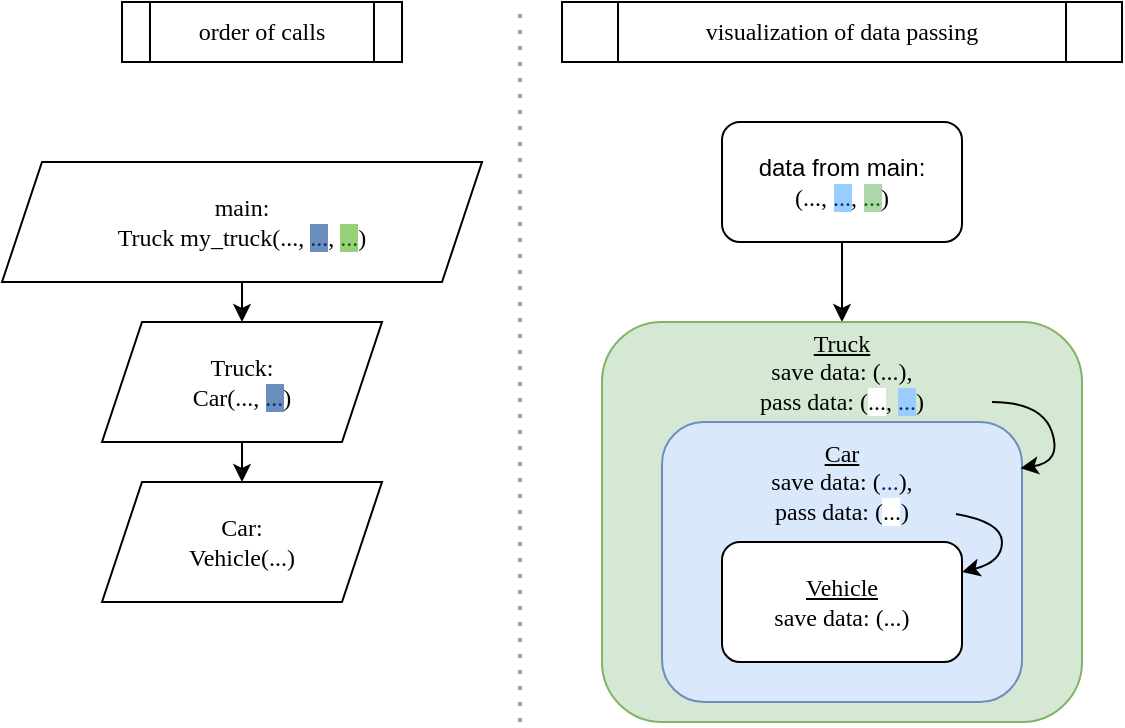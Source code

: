 <mxfile version="26.2.2">
  <diagram name="Page-1" id="MI8lY72-LK8SvlarRPz7">
    <mxGraphModel dx="657" dy="469" grid="1" gridSize="10" guides="1" tooltips="1" connect="1" arrows="1" fold="1" page="1" pageScale="1" pageWidth="640" pageHeight="440" math="0" shadow="0">
      <root>
        <mxCell id="0" />
        <mxCell id="1" parent="0" />
        <mxCell id="0-Ndp78_rGKsbEgcbSae-8" style="edgeStyle=orthogonalEdgeStyle;rounded=0;orthogonalLoop=1;jettySize=auto;html=1;exitX=0.5;exitY=1;exitDx=0;exitDy=0;entryX=0.5;entryY=0;entryDx=0;entryDy=0;" parent="1" source="0-Ndp78_rGKsbEgcbSae-5" target="0-Ndp78_rGKsbEgcbSae-7" edge="1">
          <mxGeometry relative="1" as="geometry" />
        </mxCell>
        <mxCell id="0-Ndp78_rGKsbEgcbSae-5" value="&lt;font face=&quot;Hack&quot;&gt;main:&lt;/font&gt;&lt;div&gt;&lt;font face=&quot;Hack&quot;&gt;Truck my_truck(..., &lt;font style=&quot;background-color: rgb(108, 142, 191); color: rgb(0, 51, 102);&quot;&gt;...&lt;/font&gt;, &lt;font style=&quot;background-color: rgb(151, 208, 119); color: rgb(0, 102, 0);&quot;&gt;...&lt;/font&gt;)&lt;/font&gt;&lt;/div&gt;" style="shape=parallelogram;perimeter=parallelogramPerimeter;whiteSpace=wrap;html=1;fixedSize=1;" parent="1" vertex="1">
          <mxGeometry x="40" y="120" width="240" height="60" as="geometry" />
        </mxCell>
        <mxCell id="0-Ndp78_rGKsbEgcbSae-10" style="edgeStyle=orthogonalEdgeStyle;rounded=0;orthogonalLoop=1;jettySize=auto;html=1;exitX=0.5;exitY=1;exitDx=0;exitDy=0;entryX=0.5;entryY=0;entryDx=0;entryDy=0;" parent="1" source="0-Ndp78_rGKsbEgcbSae-7" target="0-Ndp78_rGKsbEgcbSae-9" edge="1">
          <mxGeometry relative="1" as="geometry" />
        </mxCell>
        <mxCell id="0-Ndp78_rGKsbEgcbSae-7" value="&lt;font face=&quot;Hack&quot;&gt;Truck:&lt;/font&gt;&lt;div&gt;&lt;font face=&quot;Hack&quot;&gt;Car(..., &lt;font style=&quot;background-color: rgb(108, 142, 191); color: rgb(0, 51, 102);&quot;&gt;...&lt;/font&gt;)&lt;/font&gt;&lt;/div&gt;" style="shape=parallelogram;perimeter=parallelogramPerimeter;whiteSpace=wrap;html=1;fixedSize=1;" parent="1" vertex="1">
          <mxGeometry x="90" y="200" width="140" height="60" as="geometry" />
        </mxCell>
        <mxCell id="0-Ndp78_rGKsbEgcbSae-9" value="&lt;font face=&quot;Hack&quot;&gt;Car:&lt;/font&gt;&lt;div&gt;&lt;font face=&quot;Hack&quot;&gt;Vehicle(...)&lt;/font&gt;&lt;/div&gt;" style="shape=parallelogram;perimeter=parallelogramPerimeter;whiteSpace=wrap;html=1;fixedSize=1;" parent="1" vertex="1">
          <mxGeometry x="90" y="280" width="140" height="60" as="geometry" />
        </mxCell>
        <mxCell id="0-Ndp78_rGKsbEgcbSae-11" value="&lt;font face=&quot;Hack&quot;&gt;order of calls&lt;/font&gt;" style="shape=process;whiteSpace=wrap;html=1;backgroundOutline=1;" parent="1" vertex="1">
          <mxGeometry x="100" y="40" width="140" height="30" as="geometry" />
        </mxCell>
        <mxCell id="0-Ndp78_rGKsbEgcbSae-12" value="&lt;font face=&quot;Hack&quot;&gt;visualization of data passing&lt;/font&gt;" style="shape=process;whiteSpace=wrap;html=1;backgroundOutline=1;" parent="1" vertex="1">
          <mxGeometry x="320" y="40" width="280" height="30" as="geometry" />
        </mxCell>
        <mxCell id="0-Ndp78_rGKsbEgcbSae-21" style="edgeStyle=orthogonalEdgeStyle;rounded=0;orthogonalLoop=1;jettySize=auto;html=1;exitX=0.5;exitY=1;exitDx=0;exitDy=0;entryX=0.5;entryY=0;entryDx=0;entryDy=0;" parent="1" source="0-Ndp78_rGKsbEgcbSae-15" target="0-Ndp78_rGKsbEgcbSae-1" edge="1">
          <mxGeometry relative="1" as="geometry" />
        </mxCell>
        <mxCell id="0-Ndp78_rGKsbEgcbSae-15" value="data from main:&lt;div&gt;&lt;span style=&quot;font-family: Hack;&quot;&gt;(...,&amp;nbsp;&lt;/span&gt;&lt;font style=&quot;font-family: Hack; color: rgb(0, 51, 102); background-color: rgb(153, 204, 255);&quot;&gt;...&lt;/font&gt;&lt;span style=&quot;font-family: Hack;&quot;&gt;,&amp;nbsp;&lt;/span&gt;&lt;font style=&quot;font-family: Hack; color: rgb(0, 102, 0); background-color: rgb(173, 215, 171);&quot;&gt;...&lt;/font&gt;&lt;font style=&quot;font-family: Hack; color: rgb(0, 0, 0);&quot;&gt;)&lt;/font&gt;&lt;/div&gt;" style="rounded=1;whiteSpace=wrap;html=1;" parent="1" vertex="1">
          <mxGeometry x="400" y="100" width="120" height="60" as="geometry" />
        </mxCell>
        <mxCell id="0-Ndp78_rGKsbEgcbSae-20" value="" style="group" parent="1" vertex="1" connectable="0">
          <mxGeometry x="340" y="200" width="240" height="200" as="geometry" />
        </mxCell>
        <mxCell id="0-Ndp78_rGKsbEgcbSae-1" value="&lt;font face=&quot;Hack&quot;&gt;&lt;u&gt;Truck&lt;/u&gt;&lt;/font&gt;&lt;div&gt;&lt;font face=&quot;Hack&quot;&gt;save data: (...),&lt;/font&gt;&lt;/div&gt;&lt;div&gt;&lt;font face=&quot;Hack&quot;&gt;pass data: (&lt;span style=&quot;background-color: light-dark(#ffffff, var(--ge-dark-color, #121212));&quot;&gt;&lt;font style=&quot;color: rgb(0, 0, 0);&quot;&gt;...&lt;/font&gt;&lt;/span&gt;, &lt;font style=&quot;background-color: rgb(153, 204, 255); color: rgb(0, 51, 102);&quot;&gt;...&lt;/font&gt;)&lt;/font&gt;&lt;/div&gt;" style="rounded=1;whiteSpace=wrap;html=1;fillColor=#d5e8d4;strokeColor=#82b366;spacingTop=-150;" parent="0-Ndp78_rGKsbEgcbSae-20" vertex="1">
          <mxGeometry width="240" height="200" as="geometry" />
        </mxCell>
        <mxCell id="0-Ndp78_rGKsbEgcbSae-18" value="" style="group" parent="0-Ndp78_rGKsbEgcbSae-20" vertex="1" connectable="0">
          <mxGeometry x="30" y="50" width="180" height="140" as="geometry" />
        </mxCell>
        <mxCell id="0-Ndp78_rGKsbEgcbSae-13" value="&lt;font face=&quot;Hack&quot;&gt;&lt;u&gt;Car&lt;/u&gt;&lt;/font&gt;&lt;div&gt;&lt;font face=&quot;Hack&quot;&gt;save data: (&lt;font style=&quot;color: rgb(0, 51, 102);&quot;&gt;...&lt;/font&gt;),&lt;/font&gt;&lt;/div&gt;&lt;div&gt;&lt;font face=&quot;Hack&quot;&gt;pass data: (&lt;span style=&quot;background-color: light-dark(#ffffff, var(--ge-dark-color, #121212));&quot;&gt;...&lt;/span&gt;)&lt;/font&gt;&lt;/div&gt;" style="rounded=1;whiteSpace=wrap;html=1;fillColor=#dae8fc;strokeColor=#6c8ebf;spacingTop=-80;" parent="0-Ndp78_rGKsbEgcbSae-18" vertex="1">
          <mxGeometry width="180" height="140" as="geometry" />
        </mxCell>
        <mxCell id="0-Ndp78_rGKsbEgcbSae-14" value="&lt;font face=&quot;Hack&quot;&gt;&lt;u&gt;Vehicle&lt;/u&gt;&lt;/font&gt;&lt;div&gt;&lt;font face=&quot;Hack&quot;&gt;save data: (...)&lt;/font&gt;&lt;/div&gt;" style="rounded=1;whiteSpace=wrap;html=1;" parent="0-Ndp78_rGKsbEgcbSae-18" vertex="1">
          <mxGeometry x="30" y="60" width="120" height="60" as="geometry" />
        </mxCell>
        <mxCell id="0-Ndp78_rGKsbEgcbSae-17" value="" style="curved=1;endArrow=classic;html=1;rounded=0;entryX=1;entryY=0.25;entryDx=0;entryDy=0;" parent="0-Ndp78_rGKsbEgcbSae-18" target="0-Ndp78_rGKsbEgcbSae-14" edge="1">
          <mxGeometry width="50" height="50" relative="1" as="geometry">
            <mxPoint x="147" y="46" as="sourcePoint" />
            <mxPoint x="230" y="20" as="targetPoint" />
            <Array as="points">
              <mxPoint x="170" y="50" />
              <mxPoint x="170" y="70" />
            </Array>
          </mxGeometry>
        </mxCell>
        <mxCell id="0-Ndp78_rGKsbEgcbSae-19" value="" style="curved=1;endArrow=classic;html=1;rounded=0;entryX=0.996;entryY=0.165;entryDx=0;entryDy=0;entryPerimeter=0;" parent="0-Ndp78_rGKsbEgcbSae-20" target="0-Ndp78_rGKsbEgcbSae-13" edge="1">
          <mxGeometry width="50" height="50" relative="1" as="geometry">
            <mxPoint x="195" y="40" as="sourcePoint" />
            <mxPoint x="203" y="82" as="targetPoint" />
            <Array as="points">
              <mxPoint x="220" y="40" />
              <mxPoint x="230" y="70" />
            </Array>
          </mxGeometry>
        </mxCell>
        <mxCell id="0-Ndp78_rGKsbEgcbSae-22" value="" style="endArrow=none;dashed=1;html=1;dashPattern=1 3;strokeWidth=2;rounded=0;strokeColor=#A2A2A2;" parent="1" edge="1">
          <mxGeometry width="50" height="50" relative="1" as="geometry">
            <mxPoint x="299" y="400" as="sourcePoint" />
            <mxPoint x="299" y="40" as="targetPoint" />
          </mxGeometry>
        </mxCell>
      </root>
    </mxGraphModel>
  </diagram>
</mxfile>
